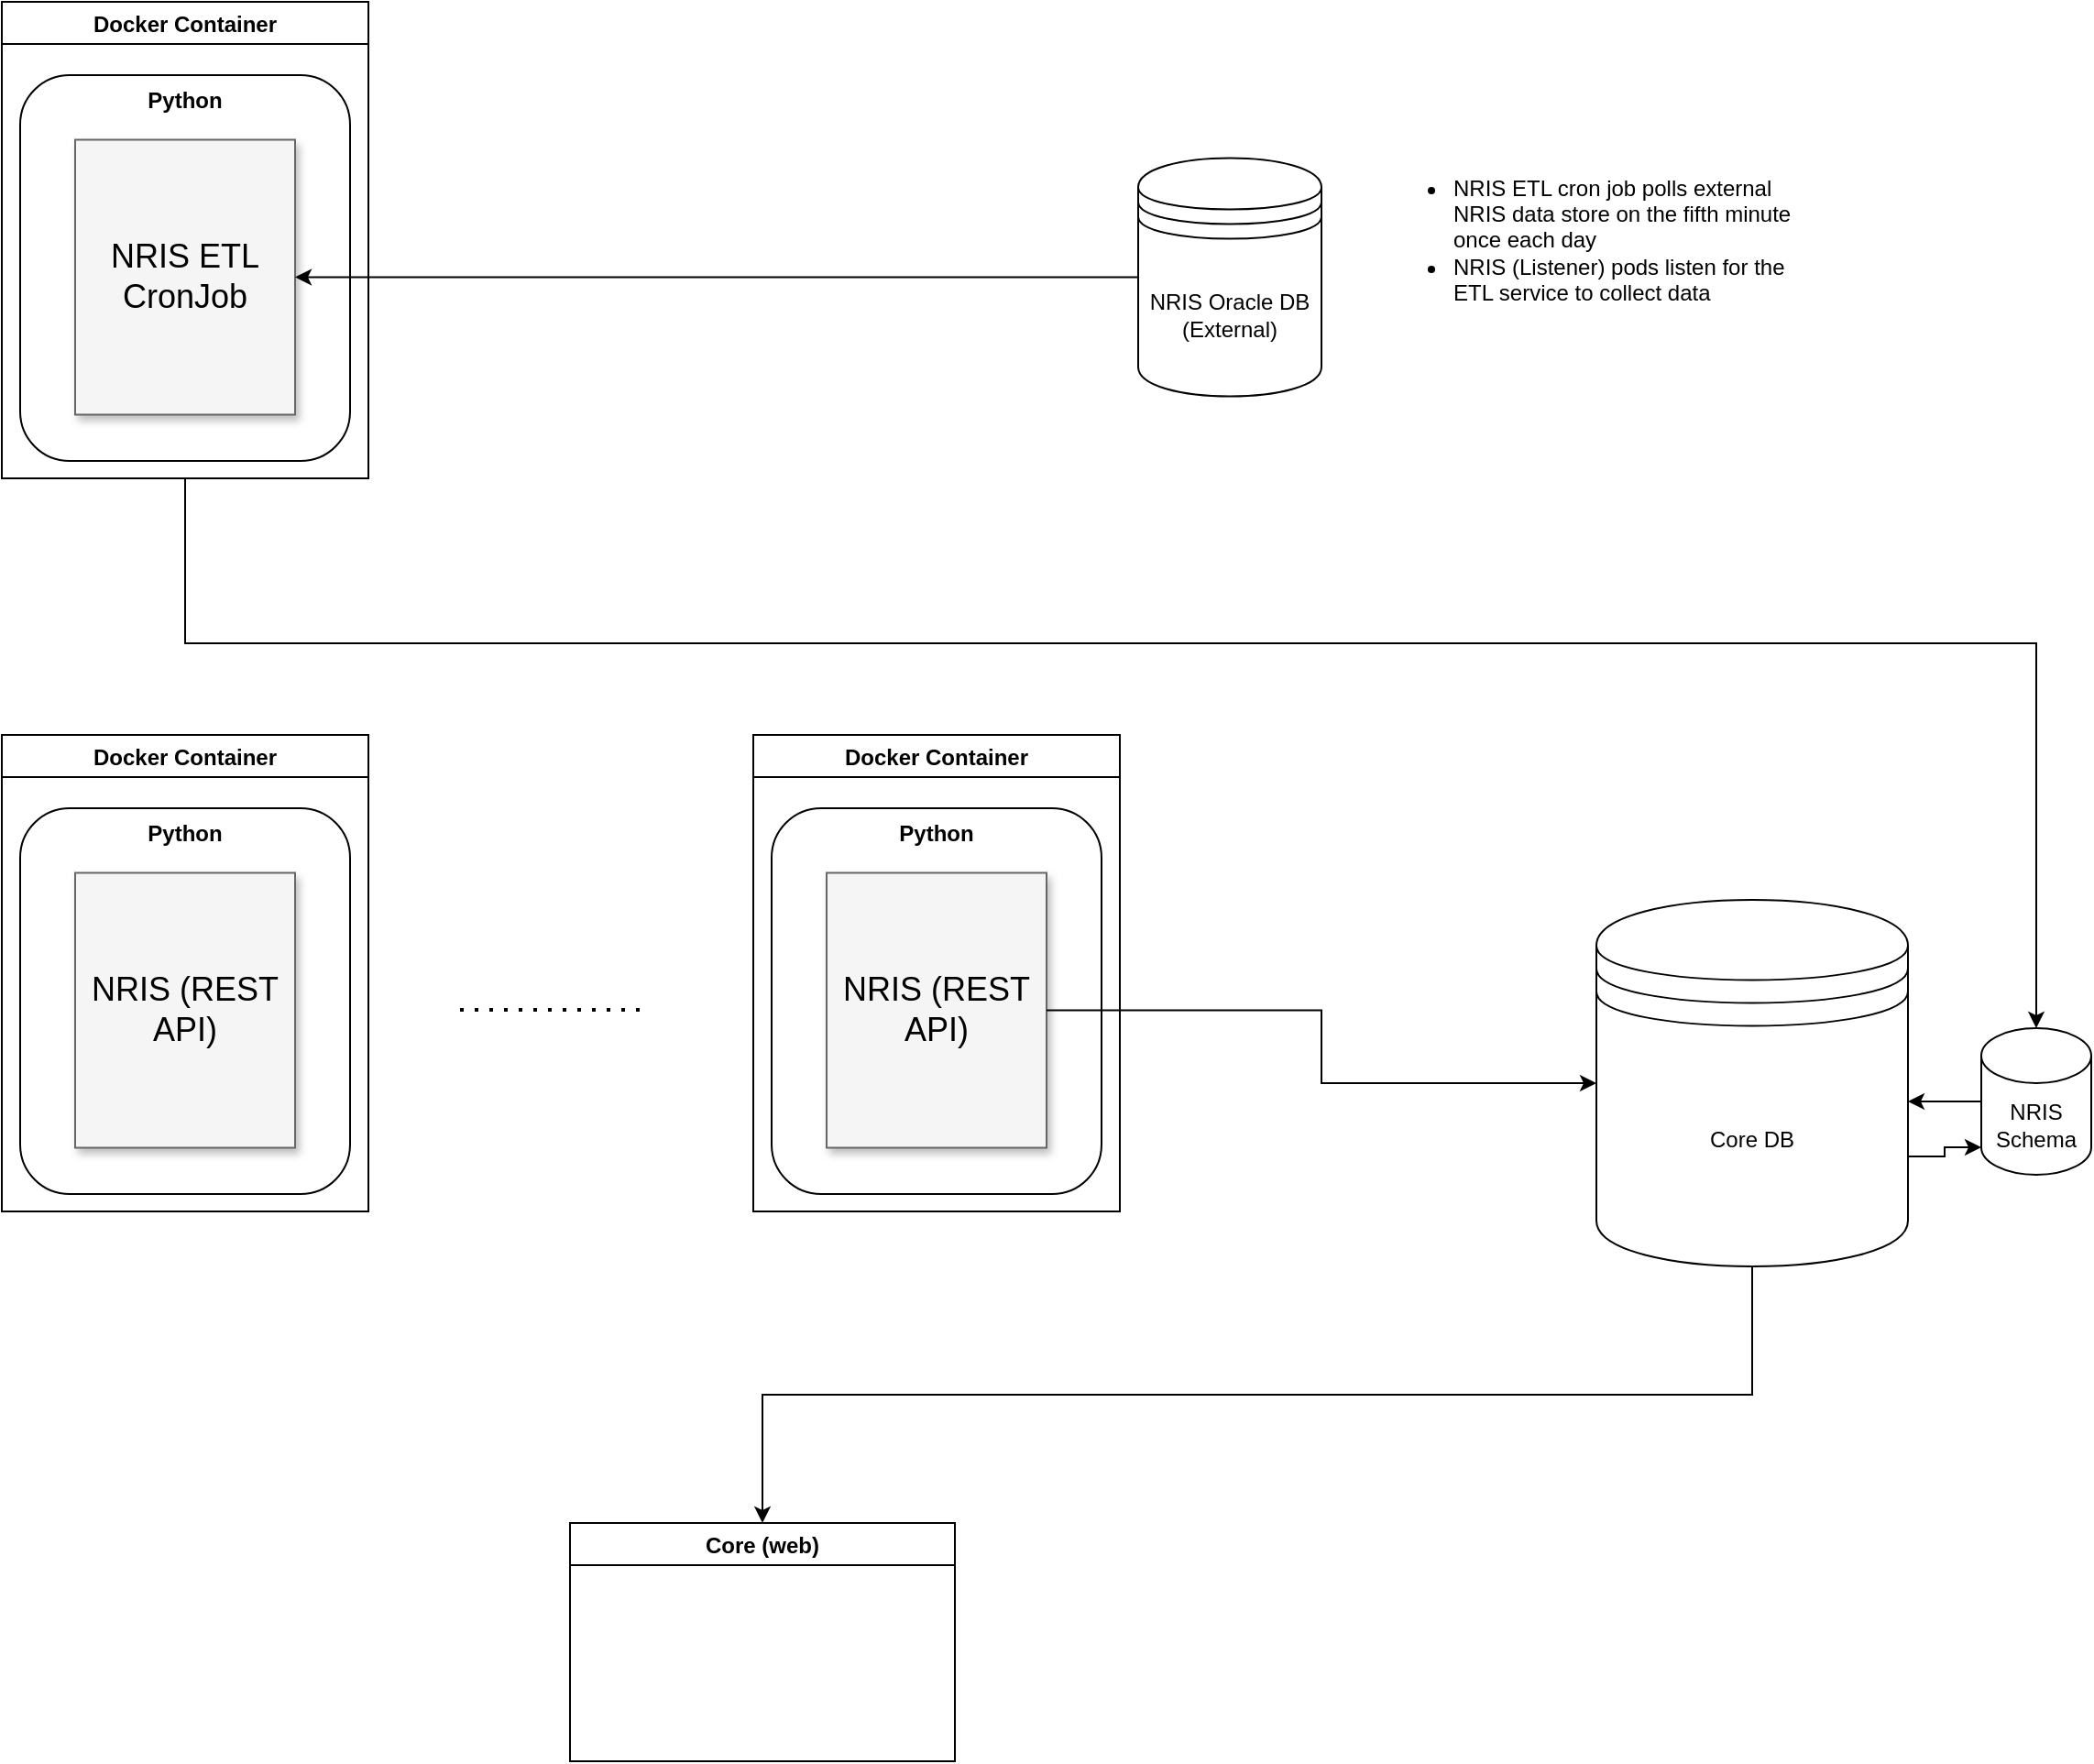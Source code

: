<mxfile version="17.1.3" type="device" pages="3"><diagram name="Overview" id="90a13364-a465-7bf4-72fc-28e22215d7a0"><mxGraphModel dx="2062" dy="1097" grid="1" gridSize="10" guides="1" tooltips="1" connect="1" arrows="1" fold="1" page="1" pageScale="1.5" pageWidth="1169" pageHeight="826" background="none" math="0" shadow="0"><root><mxCell id="0" style=";html=1;"/><mxCell id="1" style=";html=1;" parent="0"/><mxCell id="Qm0i1dxwvVlW2JaFJ_xW-1" style="edgeStyle=orthogonalEdgeStyle;rounded=0;orthogonalLoop=1;jettySize=auto;html=1;exitX=0.5;exitY=1;exitDx=0;exitDy=0;entryX=0.5;entryY=0;entryDx=0;entryDy=0;entryPerimeter=0;" edge="1" parent="1" source="xuM-YQUVYd6_d3yQdxQa-1" target="LWy-wXzUUYpbk9SjRiEY-4"><mxGeometry relative="1" as="geometry"><Array as="points"><mxPoint x="290" y="390"/><mxPoint x="1300" y="390"/></Array></mxGeometry></mxCell><mxCell id="xuM-YQUVYd6_d3yQdxQa-1" value="Docker Container" style="swimlane;" parent="1" vertex="1"><mxGeometry x="190" y="40" width="200" height="260" as="geometry"/></mxCell><mxCell id="xuM-YQUVYd6_d3yQdxQa-2" value="&lt;div&gt;&lt;b&gt;Python&lt;/b&gt;&lt;/div&gt;" style="rounded=1;whiteSpace=wrap;html=1;align=center;verticalAlign=top;" parent="xuM-YQUVYd6_d3yQdxQa-1" vertex="1"><mxGeometry x="10" y="40" width="180" height="210.5" as="geometry"/></mxCell><mxCell id="3a17f1ce550125da-8" value="NRIS ETL CronJob" style="whiteSpace=wrap;html=1;shadow=1;fontSize=18;fillColor=#f5f5f5;strokeColor=#666666;" parent="xuM-YQUVYd6_d3yQdxQa-1" vertex="1"><mxGeometry x="40" y="75.25" width="120" height="150" as="geometry"/></mxCell><mxCell id="xuM-YQUVYd6_d3yQdxQa-4" style="edgeStyle=orthogonalEdgeStyle;rounded=0;orthogonalLoop=1;jettySize=auto;html=1;entryX=1;entryY=0.5;entryDx=0;entryDy=0;" parent="1" source="xuM-YQUVYd6_d3yQdxQa-3" target="3a17f1ce550125da-8" edge="1"><mxGeometry relative="1" as="geometry"/></mxCell><mxCell id="xuM-YQUVYd6_d3yQdxQa-3" value="NRIS Oracle DB (External)" style="shape=datastore;whiteSpace=wrap;html=1;" parent="1" vertex="1"><mxGeometry x="810" y="125.25" width="100" height="130" as="geometry"/></mxCell><mxCell id="xuM-YQUVYd6_d3yQdxQa-7" value="" style="endArrow=none;dashed=1;html=1;dashPattern=1 3;strokeWidth=2;rounded=0;" parent="1" edge="1"><mxGeometry width="50" height="50" relative="1" as="geometry"><mxPoint x="440" y="590" as="sourcePoint"/><mxPoint x="540" y="590" as="targetPoint"/></mxGeometry></mxCell><mxCell id="xuM-YQUVYd6_d3yQdxQa-9" value="Docker Container" style="swimlane;" parent="1" vertex="1"><mxGeometry x="190" y="440" width="200" height="260" as="geometry"/></mxCell><mxCell id="xuM-YQUVYd6_d3yQdxQa-10" value="&lt;div&gt;&lt;b&gt;Python&lt;/b&gt;&lt;/div&gt;" style="rounded=1;whiteSpace=wrap;html=1;align=center;verticalAlign=top;" parent="xuM-YQUVYd6_d3yQdxQa-9" vertex="1"><mxGeometry x="10" y="40" width="180" height="210.5" as="geometry"/></mxCell><mxCell id="xuM-YQUVYd6_d3yQdxQa-11" value="NRIS (REST API)" style="whiteSpace=wrap;html=1;shadow=1;fontSize=18;fillColor=#f5f5f5;strokeColor=#666666;" parent="xuM-YQUVYd6_d3yQdxQa-9" vertex="1"><mxGeometry x="40" y="75.25" width="120" height="150" as="geometry"/></mxCell><mxCell id="QsVGenTUS-cE5VubZx1b-1" value="Docker Container" style="swimlane;" parent="1" vertex="1"><mxGeometry x="600" y="440" width="200" height="260" as="geometry"/></mxCell><mxCell id="QsVGenTUS-cE5VubZx1b-2" value="&lt;div&gt;&lt;b&gt;Python&lt;/b&gt;&lt;/div&gt;" style="rounded=1;whiteSpace=wrap;html=1;align=center;verticalAlign=top;" parent="QsVGenTUS-cE5VubZx1b-1" vertex="1"><mxGeometry x="10" y="40" width="180" height="210.5" as="geometry"/></mxCell><mxCell id="QsVGenTUS-cE5VubZx1b-3" value="NRIS (REST API)" style="whiteSpace=wrap;html=1;shadow=1;fontSize=18;fillColor=#f5f5f5;strokeColor=#666666;" parent="QsVGenTUS-cE5VubZx1b-1" vertex="1"><mxGeometry x="40" y="75.25" width="120" height="150" as="geometry"/></mxCell><mxCell id="QsVGenTUS-cE5VubZx1b-6" value="&lt;ul&gt;&lt;li&gt;&lt;span&gt;NRIS ETL cron job polls external NRIS data store on the fifth minute once each day&lt;/span&gt;&lt;/li&gt;&lt;li&gt;NRIS (Listener) pods listen for the ETL service to collect data&lt;/li&gt;&lt;/ul&gt;" style="text;strokeColor=none;fillColor=none;html=1;whiteSpace=wrap;verticalAlign=middle;overflow=hidden;align=left;" parent="1" vertex="1"><mxGeometry x="940" y="95" width="230" height="150" as="geometry"/></mxCell><mxCell id="LWy-wXzUUYpbk9SjRiEY-1" value="Core (web)" style="swimlane;" vertex="1" parent="1"><mxGeometry x="500" y="870" width="210" height="130" as="geometry"/></mxCell><mxCell id="LWy-wXzUUYpbk9SjRiEY-6" style="edgeStyle=orthogonalEdgeStyle;rounded=0;orthogonalLoop=1;jettySize=auto;html=1;exitX=1;exitY=0.7;exitDx=0;exitDy=0;entryX=0;entryY=1;entryDx=0;entryDy=-15;entryPerimeter=0;" edge="1" parent="1" source="LWy-wXzUUYpbk9SjRiEY-2" target="LWy-wXzUUYpbk9SjRiEY-4"><mxGeometry relative="1" as="geometry"/></mxCell><mxCell id="LWy-wXzUUYpbk9SjRiEY-7" style="edgeStyle=orthogonalEdgeStyle;rounded=0;orthogonalLoop=1;jettySize=auto;html=1;exitX=0.5;exitY=1;exitDx=0;exitDy=0;" edge="1" parent="1" source="LWy-wXzUUYpbk9SjRiEY-2" target="LWy-wXzUUYpbk9SjRiEY-1"><mxGeometry relative="1" as="geometry"/></mxCell><mxCell id="LWy-wXzUUYpbk9SjRiEY-2" value="Core DB" style="shape=datastore;whiteSpace=wrap;html=1;align=center;" vertex="1" parent="1"><mxGeometry x="1060" y="530" width="170" height="200" as="geometry"/></mxCell><mxCell id="LWy-wXzUUYpbk9SjRiEY-5" style="edgeStyle=orthogonalEdgeStyle;rounded=0;orthogonalLoop=1;jettySize=auto;html=1;entryX=1;entryY=0.55;entryDx=0;entryDy=0;entryPerimeter=0;" edge="1" parent="1" source="LWy-wXzUUYpbk9SjRiEY-4" target="LWy-wXzUUYpbk9SjRiEY-2"><mxGeometry relative="1" as="geometry"/></mxCell><mxCell id="LWy-wXzUUYpbk9SjRiEY-4" value="NRIS Schema" style="shape=cylinder3;whiteSpace=wrap;html=1;boundedLbl=1;backgroundOutline=1;size=15;" vertex="1" parent="1"><mxGeometry x="1270" y="600" width="60" height="80" as="geometry"/></mxCell><mxCell id="LWy-wXzUUYpbk9SjRiEY-8" style="edgeStyle=orthogonalEdgeStyle;rounded=0;orthogonalLoop=1;jettySize=auto;html=1;exitX=1;exitY=0.5;exitDx=0;exitDy=0;entryX=0;entryY=0.5;entryDx=0;entryDy=0;" edge="1" parent="1" source="QsVGenTUS-cE5VubZx1b-3" target="LWy-wXzUUYpbk9SjRiEY-2"><mxGeometry relative="1" as="geometry"/></mxCell></root></mxGraphModel></diagram><diagram id="WNUVadJp-VyNra_iJoax" name="Class Diagram (Models)"><mxGraphModel dx="2062" dy="2197" grid="1" gridSize="10" guides="1" tooltips="1" connect="1" arrows="1" fold="1" page="1" pageScale="1" pageWidth="850" pageHeight="1100" math="0" shadow="0"><root><mxCell id="yXNYoZ1lzItAkee_sHl--0"/><mxCell id="yXNYoZ1lzItAkee_sHl--1" parent="yXNYoZ1lzItAkee_sHl--0"/><mxCell id="Cmd4wq1q05HM1xZaJCVy-0" value="attendee_type.py" style="whiteSpace=wrap;html=1;shape=mxgraph.basic.document;verticalAlign=top;" parent="yXNYoZ1lzItAkee_sHl--1" vertex="1"><mxGeometry x="90" y="-890" width="330" height="230" as="geometry"/></mxCell><mxCell id="S8us1bCS1L-pH1Tdonkf-20" value="AttendeeType" style="swimlane;fontStyle=1;align=center;verticalAlign=top;childLayout=stackLayout;horizontal=1;startSize=26;horizontalStack=0;resizeParent=1;resizeParentMax=0;resizeLast=0;collapsible=1;marginBottom=0;" parent="yXNYoZ1lzItAkee_sHl--1" vertex="1"><mxGeometry x="115" y="-840" width="280" height="160" as="geometry"/></mxCell><mxCell id="S8us1bCS1L-pH1Tdonkf-21" value="+ __tablename__: str&#10;+ __table_args__: dict[str, str]&#10;+ attendee_type_id: db.Column(db.Integer, PK)&#10;+ attendee_type: db.Column(db.String(int))" style="text;strokeColor=none;fillColor=none;align=left;verticalAlign=top;spacingLeft=4;spacingRight=4;overflow=hidden;rotatable=0;points=[[0,0.5],[1,0.5]];portConstraint=eastwest;" parent="S8us1bCS1L-pH1Tdonkf-20" vertex="1"><mxGeometry y="26" width="280" height="74" as="geometry"/></mxCell><mxCell id="S8us1bCS1L-pH1Tdonkf-22" value="" style="line;strokeWidth=1;fillColor=none;align=left;verticalAlign=middle;spacingTop=-1;spacingLeft=3;spacingRight=3;rotatable=0;labelPosition=right;points=[];portConstraint=eastwest;" parent="S8us1bCS1L-pH1Tdonkf-20" vertex="1"><mxGeometry y="100" width="280" height="8" as="geometry"/></mxCell><mxCell id="S8us1bCS1L-pH1Tdonkf-23" value="+ __repr__(self): str&#10;+ find_all_attendee_types(cls): [AttendeeType]" style="text;strokeColor=none;fillColor=none;align=left;verticalAlign=top;spacingLeft=4;spacingRight=4;overflow=hidden;rotatable=0;points=[[0,0.5],[1,0.5]];portConstraint=eastwest;" parent="S8us1bCS1L-pH1Tdonkf-20" vertex="1"><mxGeometry y="108" width="280" height="52" as="geometry"/></mxCell><mxCell id="yil9uoXOFVIvriukjuOs-0" value="attendee.py" style="whiteSpace=wrap;html=1;shape=mxgraph.basic.document;verticalAlign=top;" parent="yXNYoZ1lzItAkee_sHl--1" vertex="1"><mxGeometry x="597.5" y="-1040" width="760" height="450" as="geometry"/></mxCell><mxCell id="yil9uoXOFVIvriukjuOs-1" value="AttendeeType" style="swimlane;fontStyle=1;align=center;verticalAlign=top;childLayout=stackLayout;horizontal=1;startSize=26;horizontalStack=0;resizeParent=1;resizeParentMax=0;resizeLast=0;collapsible=1;marginBottom=0;" parent="yXNYoZ1lzItAkee_sHl--1" vertex="1"><mxGeometry x="622.5" y="-980" width="635" height="360" as="geometry"/></mxCell><mxCell id="yil9uoXOFVIvriukjuOs-2" value="+ ATTENDEE_RESPONSE_MODEL: api.model(str, dict[str, str, str, str, str])&#10;    + first_name: fields.String&#10;    + last_name: fields.String&#10;    + org: fields.String&#10;    + attendee_type: fields.String&#10;    + title: fields.String&#10;&#10;+ __tablename__: str&#10;+ __table_args__: dict[str, str]&#10;+ attendee_id: db.Column(db.Integer, bool)&#10;+ inspection: db.relationship(str, str)&#10;+ inspection_id: db.Column(db.Integer, db.ForeignKey(str))&#10;+ first_name: db.Column(db.String())&#10;+ last_name: db.Column(db.String())&#10;+ org: db.Column(db.String())&#10;+ title: db.Column(db.String())&#10;+ attendee_type_id: db.Column(db.Integer, db.ForeignKey(str))&#10;+ attendee_type_rel: db.relationship(str, str)&#10;+ attendee_type: func association_proxy(str, str)" style="text;strokeColor=none;fillColor=none;align=left;verticalAlign=top;spacingLeft=4;spacingRight=4;overflow=hidden;rotatable=0;points=[[0,0.5],[1,0.5]];portConstraint=eastwest;" parent="yil9uoXOFVIvriukjuOs-1" vertex="1"><mxGeometry y="26" width="635" height="274" as="geometry"/></mxCell><mxCell id="yil9uoXOFVIvriukjuOs-3" value="" style="line;strokeWidth=1;fillColor=none;align=left;verticalAlign=middle;spacingTop=-1;spacingLeft=3;spacingRight=3;rotatable=0;labelPosition=right;points=[];portConstraint=eastwest;" parent="yil9uoXOFVIvriukjuOs-1" vertex="1"><mxGeometry y="300" width="635" height="30" as="geometry"/></mxCell><mxCell id="yil9uoXOFVIvriukjuOs-4" value="+ __repr__(self): str&#10;" style="text;strokeColor=none;fillColor=none;align=left;verticalAlign=top;spacingLeft=4;spacingRight=4;overflow=hidden;rotatable=0;points=[[0,0.5],[1,0.5]];portConstraint=eastwest;" parent="yil9uoXOFVIvriukjuOs-1" vertex="1"><mxGeometry y="330" width="635" height="30" as="geometry"/></mxCell><mxCell id="SwYdUaXuomnNmRz5l5za-10" value="document_type.py" style="whiteSpace=wrap;html=1;shape=mxgraph.basic.document;verticalAlign=top;" vertex="1" parent="yXNYoZ1lzItAkee_sHl--1"><mxGeometry x="90" y="-430" width="330" height="230" as="geometry"/></mxCell><mxCell id="SwYdUaXuomnNmRz5l5za-11" value="AttendeeType" style="swimlane;fontStyle=1;align=center;verticalAlign=top;childLayout=stackLayout;horizontal=1;startSize=26;horizontalStack=0;resizeParent=1;resizeParentMax=0;resizeLast=0;collapsible=1;marginBottom=0;" vertex="1" parent="yXNYoZ1lzItAkee_sHl--1"><mxGeometry x="115" y="-380" width="280" height="160" as="geometry"/></mxCell><mxCell id="SwYdUaXuomnNmRz5l5za-12" value="+ __tablename__: str&#10;+ __table_args__: dict[str, str]&#10;+ document_type_id: db.Column(db.Integer, PK)&#10;+ document_type: db.Column(db.String(int))" style="text;strokeColor=none;fillColor=none;align=left;verticalAlign=top;spacingLeft=4;spacingRight=4;overflow=hidden;rotatable=0;points=[[0,0.5],[1,0.5]];portConstraint=eastwest;" vertex="1" parent="SwYdUaXuomnNmRz5l5za-11"><mxGeometry y="26" width="280" height="74" as="geometry"/></mxCell><mxCell id="SwYdUaXuomnNmRz5l5za-13" value="" style="line;strokeWidth=1;fillColor=none;align=left;verticalAlign=middle;spacingTop=-1;spacingLeft=3;spacingRight=3;rotatable=0;labelPosition=right;points=[];portConstraint=eastwest;" vertex="1" parent="SwYdUaXuomnNmRz5l5za-11"><mxGeometry y="100" width="280" height="8" as="geometry"/></mxCell><mxCell id="SwYdUaXuomnNmRz5l5za-14" value="+ __repr__(self): str&#10;+ find_all_document_types(cls): [AttendeeType]" style="text;strokeColor=none;fillColor=none;align=left;verticalAlign=top;spacingLeft=4;spacingRight=4;overflow=hidden;rotatable=0;points=[[0,0.5],[1,0.5]];portConstraint=eastwest;" vertex="1" parent="SwYdUaXuomnNmRz5l5za-11"><mxGeometry y="108" width="280" height="52" as="geometry"/></mxCell><mxCell id="aYzXxjfhpv5XAPIrUXWv-0" value="" style="endArrow=none;html=1;rounded=0;" edge="1" parent="yXNYoZ1lzItAkee_sHl--1"><mxGeometry width="50" height="50" relative="1" as="geometry"><mxPoint x="1360" y="-550" as="sourcePoint"/><mxPoint x="80" y="-550" as="targetPoint"/></mxGeometry></mxCell><mxCell id="aYzXxjfhpv5XAPIrUXWv-11" value="inspection_document_xref.py" style="whiteSpace=wrap;html=1;shape=mxgraph.basic.document;verticalAlign=top;" vertex="1" parent="yXNYoZ1lzItAkee_sHl--1"><mxGeometry x="80" y="490" width="460" height="200" as="geometry"/></mxCell><mxCell id="aYzXxjfhpv5XAPIrUXWv-12" value="InspectionDocumentXref" style="swimlane;fontStyle=1;align=center;verticalAlign=top;childLayout=stackLayout;horizontal=1;startSize=26;horizontalStack=0;resizeParent=1;resizeParentMax=0;resizeLast=0;collapsible=1;marginBottom=0;" vertex="1" parent="yXNYoZ1lzItAkee_sHl--1"><mxGeometry x="95" y="525" width="395" height="150" as="geometry"/></mxCell><mxCell id="aYzXxjfhpv5XAPIrUXWv-13" value="+ __tablename__: str&#10;+ __table_args__: dict[str, str]&#10;+ inspection_id: db.Column(db.Integer, db.ForeignKey(str), PK)&#10;+ document_id: db.Column(db.Integer, db.ForeignKey(str), PK)" style="text;strokeColor=none;fillColor=none;align=left;verticalAlign=top;spacingLeft=4;spacingRight=4;overflow=hidden;rotatable=0;points=[[0,0.5],[1,0.5]];portConstraint=eastwest;" vertex="1" parent="aYzXxjfhpv5XAPIrUXWv-12"><mxGeometry y="26" width="395" height="74" as="geometry"/></mxCell><mxCell id="aYzXxjfhpv5XAPIrUXWv-14" value="" style="line;strokeWidth=1;fillColor=none;align=left;verticalAlign=middle;spacingTop=-1;spacingLeft=3;spacingRight=3;rotatable=0;labelPosition=right;points=[];portConstraint=eastwest;" vertex="1" parent="aYzXxjfhpv5XAPIrUXWv-12"><mxGeometry y="100" width="395" height="8" as="geometry"/></mxCell><mxCell id="aYzXxjfhpv5XAPIrUXWv-15" value="+ __repr__(self): str&#10;" style="text;strokeColor=none;fillColor=none;align=left;verticalAlign=top;spacingLeft=4;spacingRight=4;overflow=hidden;rotatable=0;points=[[0,0.5],[1,0.5]];portConstraint=eastwest;" vertex="1" parent="aYzXxjfhpv5XAPIrUXWv-12"><mxGeometry y="108" width="395" height="42" as="geometry"/></mxCell><mxCell id="aYzXxjfhpv5XAPIrUXWv-16" value="" style="endArrow=none;html=1;rounded=0;" edge="1" parent="yXNYoZ1lzItAkee_sHl--1"><mxGeometry width="50" height="50" relative="1" as="geometry"><mxPoint x="1360" y="-80" as="sourcePoint"/><mxPoint x="80" y="-80" as="targetPoint"/></mxGeometry></mxCell><mxCell id="aYzXxjfhpv5XAPIrUXWv-17" value="inspected_location.py" style="whiteSpace=wrap;html=1;shape=mxgraph.basic.document;verticalAlign=top;" vertex="1" parent="yXNYoZ1lzItAkee_sHl--1"><mxGeometry x="597.5" y="-60" width="730" height="430" as="geometry"/></mxCell><mxCell id="aYzXxjfhpv5XAPIrUXWv-18" value="InspectedLocation" style="swimlane;fontStyle=1;align=center;verticalAlign=top;childLayout=stackLayout;horizontal=1;startSize=26;horizontalStack=0;resizeParent=1;resizeParentMax=0;resizeLast=0;collapsible=1;marginBottom=0;" vertex="1" parent="yXNYoZ1lzItAkee_sHl--1"><mxGeometry x="622.5" y="10" width="635" height="340" as="geometry"/></mxCell><mxCell id="aYzXxjfhpv5XAPIrUXWv-19" value="+ INSPECTED_LOCATION_RESPONSE_MODEL: api.model(str, dict[str, str, str, str, str])&#10;&#10;&#10;+ __tablename__: str&#10;+ __table_args__: dict[str, str]&#10;+ inspected_location_id: db.Column(db.Integer, bool)&#10;+ inspection_id: db.Column(db.Integer, db.ForeignKey(str))&#10;+ location_id: db.Column(db.Integer, db.ForeignKey(str))&#10;+ location: db.relationship(str, str)&#10;+ inspected_location_type_id: db.Column(db.Integer, db.ForeignKey(str))&#10;+ inspected_location_type_rel: db.relationship(str, str)&#10;+ inspected_location_type: func association_proxy(str, str)&#10;&#10;+ documents: db.relationship(str, str, str)&#10;+ advisory_details: db.relationship(str, str)&#10;+ request_details: db.relationship(str, str)&#10;+ stop_details: db.relationship(str, str)&#10;+ warning_details: db.relationship(str, str)" style="text;strokeColor=none;fillColor=none;align=left;verticalAlign=top;spacingLeft=4;spacingRight=4;overflow=hidden;rotatable=0;points=[[0,0.5],[1,0.5]];portConstraint=eastwest;" vertex="1" parent="aYzXxjfhpv5XAPIrUXWv-18"><mxGeometry y="26" width="635" height="254" as="geometry"/></mxCell><mxCell id="aYzXxjfhpv5XAPIrUXWv-20" value="" style="line;strokeWidth=1;fillColor=none;align=left;verticalAlign=middle;spacingTop=-1;spacingLeft=3;spacingRight=3;rotatable=0;labelPosition=right;points=[];portConstraint=eastwest;" vertex="1" parent="aYzXxjfhpv5XAPIrUXWv-18"><mxGeometry y="280" width="635" height="30" as="geometry"/></mxCell><mxCell id="aYzXxjfhpv5XAPIrUXWv-21" value="+ __repr__(self): str&#10;" style="text;strokeColor=none;fillColor=none;align=left;verticalAlign=top;spacingLeft=4;spacingRight=4;overflow=hidden;rotatable=0;points=[[0,0.5],[1,0.5]];portConstraint=eastwest;" vertex="1" parent="aYzXxjfhpv5XAPIrUXWv-18"><mxGeometry y="310" width="635" height="30" as="geometry"/></mxCell><mxCell id="aYzXxjfhpv5XAPIrUXWv-27" value="document.py" style="whiteSpace=wrap;html=1;shape=mxgraph.basic.document;verticalAlign=top;" vertex="1" parent="yXNYoZ1lzItAkee_sHl--1"><mxGeometry x="597.5" y="-540" width="760" height="450" as="geometry"/></mxCell><mxCell id="aYzXxjfhpv5XAPIrUXWv-28" value="AttendeeType" style="swimlane;fontStyle=1;align=center;verticalAlign=top;childLayout=stackLayout;horizontal=1;startSize=26;horizontalStack=0;resizeParent=1;resizeParentMax=0;resizeLast=0;collapsible=1;marginBottom=0;" vertex="1" parent="yXNYoZ1lzItAkee_sHl--1"><mxGeometry x="622.5" y="-480" width="635" height="360" as="geometry"/></mxCell><mxCell id="aYzXxjfhpv5XAPIrUXWv-29" value="+ DOCUMENT_RESPONSE_MODEL: api.model(str, dict[str, str, str, str, str])&#10;    + external_id: fields.Integer&#10;    + document_date: fields.Datetime&#10;    + document_type: fields.String&#10;    + file_name: fields.String&#10;    + comment: fields.String&#10;+ __tablename__: str&#10;+ __table_args__: dict[str, str]&#10;    + comment: str&#10;&#10;+ document_id: db.Column(db.Integer, bool)&#10;+ external_id: db.Column(db.Integer)&#10;+ document_date: db.Column(db.Datetime)&#10;+ document_type_id: db.Column(db.Integer, db.ForeignKey(str))&#10;+ document_type_rel: db.relationship(str, str)&#10;+ document_type: func association_proxy(str, str)&#10;&#10;+ file_name: db.Column(db.String(int))&#10;+ comment: db.Column(db.String(int))&#10;" style="text;strokeColor=none;fillColor=none;align=left;verticalAlign=top;spacingLeft=4;spacingRight=4;overflow=hidden;rotatable=0;points=[[0,0.5],[1,0.5]];portConstraint=eastwest;" vertex="1" parent="aYzXxjfhpv5XAPIrUXWv-28"><mxGeometry y="26" width="635" height="274" as="geometry"/></mxCell><mxCell id="aYzXxjfhpv5XAPIrUXWv-30" value="" style="line;strokeWidth=1;fillColor=none;align=left;verticalAlign=middle;spacingTop=-1;spacingLeft=3;spacingRight=3;rotatable=0;labelPosition=right;points=[];portConstraint=eastwest;" vertex="1" parent="aYzXxjfhpv5XAPIrUXWv-28"><mxGeometry y="300" width="635" height="30" as="geometry"/></mxCell><mxCell id="aYzXxjfhpv5XAPIrUXWv-31" value="+ __repr__(self): str&#10;" style="text;strokeColor=none;fillColor=none;align=left;verticalAlign=top;spacingLeft=4;spacingRight=4;overflow=hidden;rotatable=0;points=[[0,0.5],[1,0.5]];portConstraint=eastwest;" vertex="1" parent="aYzXxjfhpv5XAPIrUXWv-28"><mxGeometry y="330" width="635" height="30" as="geometry"/></mxCell><mxCell id="euiYZZ5mjRYATGptR4WW-0" value="inspected_location_document_xref.py" style="whiteSpace=wrap;html=1;shape=mxgraph.basic.document;verticalAlign=top;align=center;" vertex="1" parent="yXNYoZ1lzItAkee_sHl--1"><mxGeometry x="80" y="10" width="440" height="200" as="geometry"/></mxCell><mxCell id="euiYZZ5mjRYATGptR4WW-1" value="InspectedLocationDocumentXref" style="swimlane;fontStyle=1;align=center;verticalAlign=top;childLayout=stackLayout;horizontal=1;startSize=26;horizontalStack=0;resizeParent=1;resizeParentMax=0;resizeLast=0;collapsible=1;marginBottom=0;" vertex="1" parent="yXNYoZ1lzItAkee_sHl--1"><mxGeometry x="105" y="50" width="385" height="140" as="geometry"/></mxCell><mxCell id="euiYZZ5mjRYATGptR4WW-2" value="+ __tablename__: str&#10;+ __table_args__: dict[str, str]&#10;+ inspected_location_id: db.Column(db.Integer, PK)&#10;+ document_id: db.Column(db.Integer, db.ForeignKey(str), PK)" style="text;strokeColor=none;fillColor=none;align=left;verticalAlign=top;spacingLeft=4;spacingRight=4;overflow=hidden;rotatable=0;points=[[0,0.5],[1,0.5]];portConstraint=eastwest;" vertex="1" parent="euiYZZ5mjRYATGptR4WW-1"><mxGeometry y="26" width="385" height="74" as="geometry"/></mxCell><mxCell id="euiYZZ5mjRYATGptR4WW-3" value="" style="line;strokeWidth=1;fillColor=none;align=left;verticalAlign=middle;spacingTop=-1;spacingLeft=3;spacingRight=3;rotatable=0;labelPosition=right;points=[];portConstraint=eastwest;" vertex="1" parent="euiYZZ5mjRYATGptR4WW-1"><mxGeometry y="100" width="385" height="8" as="geometry"/></mxCell><mxCell id="euiYZZ5mjRYATGptR4WW-4" value="+ __repr__(self): str" style="text;strokeColor=none;fillColor=none;align=left;verticalAlign=top;spacingLeft=4;spacingRight=4;overflow=hidden;rotatable=0;points=[[0,0.5],[1,0.5]];portConstraint=eastwest;" vertex="1" parent="euiYZZ5mjRYATGptR4WW-1"><mxGeometry y="108" width="385" height="32" as="geometry"/></mxCell><mxCell id="euiYZZ5mjRYATGptR4WW-5" value="inspected_location_type.py" style="whiteSpace=wrap;html=1;shape=mxgraph.basic.document;verticalAlign=top;align=center;" vertex="1" parent="yXNYoZ1lzItAkee_sHl--1"><mxGeometry x="80" y="250" width="440" height="200" as="geometry"/></mxCell><mxCell id="euiYZZ5mjRYATGptR4WW-6" value="InspectedLocationType" style="swimlane;fontStyle=1;align=center;verticalAlign=top;childLayout=stackLayout;horizontal=1;startSize=26;horizontalStack=0;resizeParent=1;resizeParentMax=0;resizeLast=0;collapsible=1;marginBottom=0;" vertex="1" parent="yXNYoZ1lzItAkee_sHl--1"><mxGeometry x="105" y="290" width="385" height="150" as="geometry"/></mxCell><mxCell id="euiYZZ5mjRYATGptR4WW-7" value="+ __tablename__: str&#10;+ __table_args__: dict[str, str]&#10;+ inspected_location_type_id: db.Column(db.Integer, PK)&#10;+ inspected_location_type: db.Column(db.String(int))" style="text;strokeColor=none;fillColor=none;align=left;verticalAlign=top;spacingLeft=4;spacingRight=4;overflow=hidden;rotatable=0;points=[[0,0.5],[1,0.5]];portConstraint=eastwest;" vertex="1" parent="euiYZZ5mjRYATGptR4WW-6"><mxGeometry y="26" width="385" height="74" as="geometry"/></mxCell><mxCell id="euiYZZ5mjRYATGptR4WW-8" value="" style="line;strokeWidth=1;fillColor=none;align=left;verticalAlign=middle;spacingTop=-1;spacingLeft=3;spacingRight=3;rotatable=0;labelPosition=right;points=[];portConstraint=eastwest;" vertex="1" parent="euiYZZ5mjRYATGptR4WW-6"><mxGeometry y="100" width="385" height="8" as="geometry"/></mxCell><mxCell id="euiYZZ5mjRYATGptR4WW-9" value="+ __repr__(self): str&#10;+ find_all_inspected_location_types: [InspectedLocationType]" style="text;strokeColor=none;fillColor=none;align=left;verticalAlign=top;spacingLeft=4;spacingRight=4;overflow=hidden;rotatable=0;points=[[0,0.5],[1,0.5]];portConstraint=eastwest;" vertex="1" parent="euiYZZ5mjRYATGptR4WW-6"><mxGeometry y="108" width="385" height="42" as="geometry"/></mxCell><mxCell id="euiYZZ5mjRYATGptR4WW-10" value="inspection_reason.py" style="whiteSpace=wrap;html=1;shape=mxgraph.basic.document;verticalAlign=top;align=center;" vertex="1" parent="yXNYoZ1lzItAkee_sHl--1"><mxGeometry x="80" y="730" width="440" height="240" as="geometry"/></mxCell><mxCell id="euiYZZ5mjRYATGptR4WW-11" value="InspectionReason" style="swimlane;fontStyle=1;align=center;verticalAlign=top;childLayout=stackLayout;horizontal=1;startSize=26;horizontalStack=0;resizeParent=1;resizeParentMax=0;resizeLast=0;collapsible=1;marginBottom=0;" vertex="1" parent="yXNYoZ1lzItAkee_sHl--1"><mxGeometry x="105" y="770" width="385" height="170" as="geometry"/></mxCell><mxCell id="euiYZZ5mjRYATGptR4WW-12" value="+ __tablename__: str&#10;+ __table_args__: dict[str, str]&#10;+ inspected_reason_id: db.Column(db.Integer, PK)&#10;+ inspected_reason_code: db.Column(db.String(int), bool)&#10;+ inspection_reason_description: db.Column(db.String(int))" style="text;strokeColor=none;fillColor=none;align=left;verticalAlign=top;spacingLeft=4;spacingRight=4;overflow=hidden;rotatable=0;points=[[0,0.5],[1,0.5]];portConstraint=eastwest;" vertex="1" parent="euiYZZ5mjRYATGptR4WW-11"><mxGeometry y="26" width="385" height="94" as="geometry"/></mxCell><mxCell id="euiYZZ5mjRYATGptR4WW-13" value="" style="line;strokeWidth=1;fillColor=none;align=left;verticalAlign=middle;spacingTop=-1;spacingLeft=3;spacingRight=3;rotatable=0;labelPosition=right;points=[];portConstraint=eastwest;" vertex="1" parent="euiYZZ5mjRYATGptR4WW-11"><mxGeometry y="120" width="385" height="8" as="geometry"/></mxCell><mxCell id="euiYZZ5mjRYATGptR4WW-14" value="+ __repr__(self): str&#10;+ find_all_inspected_reason: [InspectionReason]" style="text;strokeColor=none;fillColor=none;align=left;verticalAlign=top;spacingLeft=4;spacingRight=4;overflow=hidden;rotatable=0;points=[[0,0.5],[1,0.5]];portConstraint=eastwest;" vertex="1" parent="euiYZZ5mjRYATGptR4WW-11"><mxGeometry y="128" width="385" height="42" as="geometry"/></mxCell><mxCell id="euiYZZ5mjRYATGptR4WW-15" value="inspection_status.py" style="whiteSpace=wrap;html=1;shape=mxgraph.basic.document;verticalAlign=top;align=center;" vertex="1" parent="yXNYoZ1lzItAkee_sHl--1"><mxGeometry x="80" y="1010" width="440" height="240" as="geometry"/></mxCell><mxCell id="euiYZZ5mjRYATGptR4WW-16" value="InspectionStatus" style="swimlane;fontStyle=1;align=center;verticalAlign=top;childLayout=stackLayout;horizontal=1;startSize=26;horizontalStack=0;resizeParent=1;resizeParentMax=0;resizeLast=0;collapsible=1;marginBottom=0;" vertex="1" parent="yXNYoZ1lzItAkee_sHl--1"><mxGeometry x="105" y="1050" width="385" height="170" as="geometry"/></mxCell><mxCell id="euiYZZ5mjRYATGptR4WW-17" value="+ __tablename__: str&#10;+ __table_args__: dict[str, str]&#10;+ inspected_status_id: db.Column(db.Integer, PK)&#10;+ inspected_status_code: db.Column(db.String(int), bool)&#10;+ inspection_status_description: db.Column(db.String(int))" style="text;strokeColor=none;fillColor=none;align=left;verticalAlign=top;spacingLeft=4;spacingRight=4;overflow=hidden;rotatable=0;points=[[0,0.5],[1,0.5]];portConstraint=eastwest;" vertex="1" parent="euiYZZ5mjRYATGptR4WW-16"><mxGeometry y="26" width="385" height="94" as="geometry"/></mxCell><mxCell id="euiYZZ5mjRYATGptR4WW-18" value="" style="line;strokeWidth=1;fillColor=none;align=left;verticalAlign=middle;spacingTop=-1;spacingLeft=3;spacingRight=3;rotatable=0;labelPosition=right;points=[];portConstraint=eastwest;" vertex="1" parent="euiYZZ5mjRYATGptR4WW-16"><mxGeometry y="120" width="385" height="8" as="geometry"/></mxCell><mxCell id="euiYZZ5mjRYATGptR4WW-19" value="+ __repr__(self): str&#10;+ find_all_inspection_status: [InspectionStatus]" style="text;strokeColor=none;fillColor=none;align=left;verticalAlign=top;spacingLeft=4;spacingRight=4;overflow=hidden;rotatable=0;points=[[0,0.5],[1,0.5]];portConstraint=eastwest;" vertex="1" parent="euiYZZ5mjRYATGptR4WW-16"><mxGeometry y="128" width="385" height="42" as="geometry"/></mxCell><mxCell id="euiYZZ5mjRYATGptR4WW-20" value="inspection_substatus.py" style="whiteSpace=wrap;html=1;shape=mxgraph.basic.document;verticalAlign=top;align=center;" vertex="1" parent="yXNYoZ1lzItAkee_sHl--1"><mxGeometry x="80" y="1290" width="440" height="240" as="geometry"/></mxCell><mxCell id="euiYZZ5mjRYATGptR4WW-21" value="InspectionSubstatus" style="swimlane;fontStyle=1;align=center;verticalAlign=top;childLayout=stackLayout;horizontal=1;startSize=26;horizontalStack=0;resizeParent=1;resizeParentMax=0;resizeLast=0;collapsible=1;marginBottom=0;" vertex="1" parent="yXNYoZ1lzItAkee_sHl--1"><mxGeometry x="105" y="1330" width="385" height="170" as="geometry"/></mxCell><mxCell id="euiYZZ5mjRYATGptR4WW-22" value="+ __tablename__: str&#10;+ __table_args__: dict[str, str]&#10;+ inspected_substatus_id: db.Column(db.Integer, PK)&#10;+ inspected_substatus_code: db.Column(db.String(int), bool)&#10;+ inspection_substatus_description: db.Column(db.String(int))" style="text;strokeColor=none;fillColor=none;align=left;verticalAlign=top;spacingLeft=4;spacingRight=4;overflow=hidden;rotatable=0;points=[[0,0.5],[1,0.5]];portConstraint=eastwest;" vertex="1" parent="euiYZZ5mjRYATGptR4WW-21"><mxGeometry y="26" width="385" height="94" as="geometry"/></mxCell><mxCell id="euiYZZ5mjRYATGptR4WW-23" value="" style="line;strokeWidth=1;fillColor=none;align=left;verticalAlign=middle;spacingTop=-1;spacingLeft=3;spacingRight=3;rotatable=0;labelPosition=right;points=[];portConstraint=eastwest;" vertex="1" parent="euiYZZ5mjRYATGptR4WW-21"><mxGeometry y="120" width="385" height="8" as="geometry"/></mxCell><mxCell id="euiYZZ5mjRYATGptR4WW-24" value="+ __repr__(self): str&#10;+ find_all_inspection_substatus: [InspectionSubstatus]" style="text;strokeColor=none;fillColor=none;align=left;verticalAlign=top;spacingLeft=4;spacingRight=4;overflow=hidden;rotatable=0;points=[[0,0.5],[1,0.5]];portConstraint=eastwest;" vertex="1" parent="euiYZZ5mjRYATGptR4WW-21"><mxGeometry y="128" width="385" height="42" as="geometry"/></mxCell><mxCell id="euiYZZ5mjRYATGptR4WW-25" value="inspection_type.py" style="whiteSpace=wrap;html=1;shape=mxgraph.basic.document;verticalAlign=top;align=center;" vertex="1" parent="yXNYoZ1lzItAkee_sHl--1"><mxGeometry x="80" y="1560" width="440" height="240" as="geometry"/></mxCell><mxCell id="euiYZZ5mjRYATGptR4WW-26" value="InspectionType" style="swimlane;fontStyle=1;align=center;verticalAlign=top;childLayout=stackLayout;horizontal=1;startSize=26;horizontalStack=0;resizeParent=1;resizeParentMax=0;resizeLast=0;collapsible=1;marginBottom=0;" vertex="1" parent="yXNYoZ1lzItAkee_sHl--1"><mxGeometry x="105" y="1600" width="385" height="170" as="geometry"/></mxCell><mxCell id="euiYZZ5mjRYATGptR4WW-27" value="+ __tablename__: str&#10;+ __table_args__: dict[str, str]&#10;+ inspected_type_id: db.Column(db.Integer, PK)&#10;+ inspected_type_code: db.Column(db.String(int), bool)&#10;+ inspection_type_description: db.Column(db.String(int))" style="text;strokeColor=none;fillColor=none;align=left;verticalAlign=top;spacingLeft=4;spacingRight=4;overflow=hidden;rotatable=0;points=[[0,0.5],[1,0.5]];portConstraint=eastwest;" vertex="1" parent="euiYZZ5mjRYATGptR4WW-26"><mxGeometry y="26" width="385" height="94" as="geometry"/></mxCell><mxCell id="euiYZZ5mjRYATGptR4WW-28" value="" style="line;strokeWidth=1;fillColor=none;align=left;verticalAlign=middle;spacingTop=-1;spacingLeft=3;spacingRight=3;rotatable=0;labelPosition=right;points=[];portConstraint=eastwest;" vertex="1" parent="euiYZZ5mjRYATGptR4WW-26"><mxGeometry y="120" width="385" height="8" as="geometry"/></mxCell><mxCell id="euiYZZ5mjRYATGptR4WW-29" value="+ __repr__(self): str&#10;+ find_all_inspection_types: [InspectionSubstatus]" style="text;strokeColor=none;fillColor=none;align=left;verticalAlign=top;spacingLeft=4;spacingRight=4;overflow=hidden;rotatable=0;points=[[0,0.5],[1,0.5]];portConstraint=eastwest;" vertex="1" parent="euiYZZ5mjRYATGptR4WW-26"><mxGeometry y="128" width="385" height="42" as="geometry"/></mxCell><mxCell id="euiYZZ5mjRYATGptR4WW-30" value="inspection.py" style="whiteSpace=wrap;html=1;shape=mxgraph.basic.document;verticalAlign=top;" vertex="1" parent="yXNYoZ1lzItAkee_sHl--1"><mxGeometry x="720" y="480" width="730" height="840" as="geometry"/></mxCell><mxCell id="euiYZZ5mjRYATGptR4WW-31" value="Inspection" style="swimlane;fontStyle=1;align=center;verticalAlign=top;childLayout=stackLayout;horizontal=1;startSize=26;horizontalStack=0;resizeParent=1;resizeParentMax=0;resizeLast=0;collapsible=1;marginBottom=0;" vertex="1" parent="yXNYoZ1lzItAkee_sHl--1"><mxGeometry x="745" y="550" width="630" height="730" as="geometry"/></mxCell><mxCell id="euiYZZ5mjRYATGptR4WW-32" value="+ INSPECTION_RESPONSE_MODEL: api.model(str, dict[str, str, str, str, str])&#10;&#10;&#10;+ __tablename__: str&#10;+ __table_args__: dict[str, str]&#10;&#10;+ inspection_id: db.Column(db.Integer, db.ForeignKey(str))&#10;+ external_id: db.Column(db.Integer)&#10;+ assessment_sub_type: db.Column(db.String)&#10;+ inspection_date: db.Column(db.Datetime)&#10;+ completed_date: db.Column(db.Datetime)&#10;&#10;+ inspection_report_sent_date: db.Column(db.Datetime)&#10;+ inspection_status_id: db.Column(db.Integer, db.ForeignKey(str))&#10;+ inspection_status: db.relationship(str)&#10;+ inspection_status_code: func association_proxy(str, str)&#10;+ inspection_substatus_id: db.Column(db.Integer, db.ForeignKey(str))&#10;+ inspection_substatus: db.relationship(str: &quot;InspectionSubstatus&quot;)&#10;+ inspection_substatus_code: func association_proxy(str, str)&#10;&#10;+ inspection_reason: db.relationship(str: &quot;InspectionReason&quot;)&#10;+ inspection_reason_id: db.Column(db.Integer, db.ForeignKey(str))&#10;+ inspecition_reason_code: func association_proxy(str, str)&#10;&#10;+ inspection_type_id: db.Column(db.Integer, db.ForeignKey(str))&#10;+ inspection_type: db.relationship(str)&#10;+ inspection_type_code: func association_proxy(str, str)&#10;+ inspection_from_date: db.Column(db.Datetime)&#10;+ inspection_to_date: db.Column(db.Datetime)&#10;&#10;+ business_area: db.Column(db.String(int))&#10;+ mine_no: db.Column(db.String(int))&#10;+ inspector_idir: db.Column(db.String(int))&#10;+ inspection_introduction: db.Column(db.String())&#10;+ inspection_preamble: db.Column(db.String())&#10;+ inspection_closing: db.Column(db.String())&#10;+ officer_notes: db.Column(db.String())&#10; &#10;+ inspection_auth_source_id: db.Column(db.String())&#10;+ inspection_auth_source_application: db.Column(db.String())&#10;+ inspection_auth_status: db.Column(db.String())&#10;+ inspection_auth_type: db.Column(db.String())&#10;&#10;+ documents: db.relationship(str, lazy=str, secondary=str)&#10;+ inspected_locations: db.relationship(str, lazy=str)&#10;+ attendees: db.relationship(str: &quot;Attendee&quot;, lazy=str)" style="text;strokeColor=none;fillColor=none;align=left;verticalAlign=top;spacingLeft=4;spacingRight=4;overflow=hidden;rotatable=0;points=[[0,0.5],[1,0.5]];portConstraint=eastwest;" vertex="1" parent="euiYZZ5mjRYATGptR4WW-31"><mxGeometry y="26" width="630" height="654" as="geometry"/></mxCell><mxCell id="euiYZZ5mjRYATGptR4WW-33" value="" style="line;strokeWidth=1;fillColor=none;align=left;verticalAlign=middle;spacingTop=-1;spacingLeft=3;spacingRight=3;rotatable=0;labelPosition=right;points=[];portConstraint=eastwest;" vertex="1" parent="euiYZZ5mjRYATGptR4WW-31"><mxGeometry y="680" width="630" height="20" as="geometry"/></mxCell><mxCell id="euiYZZ5mjRYATGptR4WW-34" value="+ __repr__(self): str&#10;" style="text;strokeColor=none;fillColor=none;align=left;verticalAlign=top;spacingLeft=4;spacingRight=4;overflow=hidden;rotatable=0;points=[[0,0.5],[1,0.5]];portConstraint=eastwest;" vertex="1" parent="euiYZZ5mjRYATGptR4WW-31"><mxGeometry y="700" width="630" height="30" as="geometry"/></mxCell><mxCell id="x6z6tc_Bwlq3HiW47OsF-0" value="" style="endArrow=none;html=1;rounded=0;" edge="1" parent="yXNYoZ1lzItAkee_sHl--1"><mxGeometry width="50" height="50" relative="1" as="geometry"><mxPoint x="1357.5" y="1840" as="sourcePoint"/><mxPoint x="77.5" y="1840" as="targetPoint"/></mxGeometry></mxCell><mxCell id="x6z6tc_Bwlq3HiW47OsF-1" value="legislation_act_section.py" style="whiteSpace=wrap;html=1;shape=mxgraph.basic.document;verticalAlign=top;" vertex="1" parent="yXNYoZ1lzItAkee_sHl--1"><mxGeometry x="90" y="1990" width="425" height="230" as="geometry"/></mxCell><mxCell id="x6z6tc_Bwlq3HiW47OsF-2" value="LegislationActSection" style="swimlane;fontStyle=1;align=center;verticalAlign=top;childLayout=stackLayout;horizontal=1;startSize=26;horizontalStack=0;resizeParent=1;resizeParentMax=0;resizeLast=0;collapsible=1;marginBottom=0;" vertex="1" parent="yXNYoZ1lzItAkee_sHl--1"><mxGeometry x="115" y="2050" width="370" height="150" as="geometry"/></mxCell><mxCell id="x6z6tc_Bwlq3HiW47OsF-3" value="+ __tablename__: str&#10;+ __table_args__: dict[str, str]&#10;+ legislation_act_section_id: db.Column(db.Integer, PK)&#10;+ legislation_act_id: db.Column(db.Integer, db.ForeignKey(str))&#10;+ section: db.Column(db.String(int))" style="text;strokeColor=none;fillColor=none;align=left;verticalAlign=top;spacingLeft=4;spacingRight=4;overflow=hidden;rotatable=0;points=[[0,0.5],[1,0.5]];portConstraint=eastwest;" vertex="1" parent="x6z6tc_Bwlq3HiW47OsF-2"><mxGeometry y="26" width="370" height="84" as="geometry"/></mxCell><mxCell id="x6z6tc_Bwlq3HiW47OsF-4" value="" style="line;strokeWidth=1;fillColor=none;align=left;verticalAlign=middle;spacingTop=-1;spacingLeft=3;spacingRight=3;rotatable=0;labelPosition=right;points=[];portConstraint=eastwest;" vertex="1" parent="x6z6tc_Bwlq3HiW47OsF-2"><mxGeometry y="110" width="370" height="12" as="geometry"/></mxCell><mxCell id="x6z6tc_Bwlq3HiW47OsF-5" value="+ __repr__(self): str" style="text;strokeColor=none;fillColor=none;align=left;verticalAlign=top;spacingLeft=4;spacingRight=4;overflow=hidden;rotatable=0;points=[[0,0.5],[1,0.5]];portConstraint=eastwest;" vertex="1" parent="x6z6tc_Bwlq3HiW47OsF-2"><mxGeometry y="122" width="370" height="28" as="geometry"/></mxCell><mxCell id="x6z6tc_Bwlq3HiW47OsF-6" value="document.py" style="whiteSpace=wrap;html=1;shape=mxgraph.basic.document;verticalAlign=top;" vertex="1" parent="yXNYoZ1lzItAkee_sHl--1"><mxGeometry x="602.5" y="1880" width="760" height="450" as="geometry"/></mxCell><mxCell id="x6z6tc_Bwlq3HiW47OsF-7" value="AttendeeType" style="swimlane;fontStyle=1;align=center;verticalAlign=top;childLayout=stackLayout;horizontal=1;startSize=26;horizontalStack=0;resizeParent=1;resizeParentMax=0;resizeLast=0;collapsible=1;marginBottom=0;" vertex="1" parent="yXNYoZ1lzItAkee_sHl--1"><mxGeometry x="627.5" y="1940" width="635" height="360" as="geometry"/></mxCell><mxCell id="x6z6tc_Bwlq3HiW47OsF-8" value="+ DOCUMENT_RESPONSE_MODEL: api.model(str, dict[str, str, str, str, str])&#10;    + external_id: fields.Integer&#10;    + document_date: fields.Datetime&#10;    + document_type: fields.String&#10;    + file_name: fields.String&#10;    + comment: fields.String&#10;+ __tablename__: str&#10;+ __table_args__: dict[str, str]&#10;    + comment: str&#10;&#10;+ document_id: db.Column(db.Integer, bool)&#10;+ external_id: db.Column(db.Integer)&#10;+ document_date: db.Column(db.Datetime)&#10;+ document_type_id: db.Column(db.Integer, db.ForeignKey(str))&#10;+ document_type_rel: db.relationship(str, str)&#10;+ document_type: func association_proxy(str, str)&#10;&#10;+ file_name: db.Column(db.String(int))&#10;+ comment: db.Column(db.String(int))&#10;" style="text;strokeColor=none;fillColor=none;align=left;verticalAlign=top;spacingLeft=4;spacingRight=4;overflow=hidden;rotatable=0;points=[[0,0.5],[1,0.5]];portConstraint=eastwest;" vertex="1" parent="x6z6tc_Bwlq3HiW47OsF-7"><mxGeometry y="26" width="635" height="274" as="geometry"/></mxCell><mxCell id="x6z6tc_Bwlq3HiW47OsF-9" value="" style="line;strokeWidth=1;fillColor=none;align=left;verticalAlign=middle;spacingTop=-1;spacingLeft=3;spacingRight=3;rotatable=0;labelPosition=right;points=[];portConstraint=eastwest;" vertex="1" parent="x6z6tc_Bwlq3HiW47OsF-7"><mxGeometry y="300" width="635" height="30" as="geometry"/></mxCell><mxCell id="x6z6tc_Bwlq3HiW47OsF-10" value="+ __repr__(self): str&#10;" style="text;strokeColor=none;fillColor=none;align=left;verticalAlign=top;spacingLeft=4;spacingRight=4;overflow=hidden;rotatable=0;points=[[0,0.5],[1,0.5]];portConstraint=eastwest;" vertex="1" parent="x6z6tc_Bwlq3HiW47OsF-7"><mxGeometry y="330" width="635" height="30" as="geometry"/></mxCell><mxCell id="x6z6tc_Bwlq3HiW47OsF-11" value="legislation_act.py" style="whiteSpace=wrap;html=1;shape=mxgraph.basic.document;verticalAlign=top;" vertex="1" parent="yXNYoZ1lzItAkee_sHl--1"><mxGeometry x="90" y="2320" width="425" height="260" as="geometry"/></mxCell><mxCell id="x6z6tc_Bwlq3HiW47OsF-12" value="LegislationAct" style="swimlane;fontStyle=1;align=center;verticalAlign=top;childLayout=stackLayout;horizontal=1;startSize=26;horizontalStack=0;resizeParent=1;resizeParentMax=0;resizeLast=0;collapsible=1;marginBottom=0;" vertex="1" parent="yXNYoZ1lzItAkee_sHl--1"><mxGeometry x="115" y="2380" width="370" height="170" as="geometry"/></mxCell><mxCell id="x6z6tc_Bwlq3HiW47OsF-13" value="+ __tablename__: str&#10;+ __table_args__: dict[str, str]&#10;+ legislation_act_id: db.Column(db.Integer, PK)&#10;+ act: db.Column(db.String(int))&#10;+ sections: db.relationship(str: &quot;LegislationActSection&quot;)" style="text;strokeColor=none;fillColor=none;align=left;verticalAlign=top;spacingLeft=4;spacingRight=4;overflow=hidden;rotatable=0;points=[[0,0.5],[1,0.5]];portConstraint=eastwest;" vertex="1" parent="x6z6tc_Bwlq3HiW47OsF-12"><mxGeometry y="26" width="370" height="84" as="geometry"/></mxCell><mxCell id="x6z6tc_Bwlq3HiW47OsF-14" value="" style="line;strokeWidth=1;fillColor=none;align=left;verticalAlign=middle;spacingTop=-1;spacingLeft=3;spacingRight=3;rotatable=0;labelPosition=right;points=[];portConstraint=eastwest;" vertex="1" parent="x6z6tc_Bwlq3HiW47OsF-12"><mxGeometry y="110" width="370" height="12" as="geometry"/></mxCell><mxCell id="x6z6tc_Bwlq3HiW47OsF-15" value="+ __repr__(self): str&#10;+ find_all_legislation_acts: [LegislationAct]" style="text;strokeColor=none;fillColor=none;align=left;verticalAlign=top;spacingLeft=4;spacingRight=4;overflow=hidden;rotatable=0;points=[[0,0.5],[1,0.5]];portConstraint=eastwest;" vertex="1" parent="x6z6tc_Bwlq3HiW47OsF-12"><mxGeometry y="122" width="370" height="48" as="geometry"/></mxCell><mxCell id="x6z6tc_Bwlq3HiW47OsF-16" value="legislation_compliance_article.py" style="whiteSpace=wrap;html=1;shape=mxgraph.basic.document;verticalAlign=top;" vertex="1" parent="yXNYoZ1lzItAkee_sHl--1"><mxGeometry x="90" y="2650" width="425" height="260" as="geometry"/></mxCell><mxCell id="x6z6tc_Bwlq3HiW47OsF-17" value="LegislationComplianceArticle    " style="swimlane;fontStyle=1;align=center;verticalAlign=top;childLayout=stackLayout;horizontal=1;startSize=26;horizontalStack=0;resizeParent=1;resizeParentMax=0;resizeLast=0;collapsible=1;marginBottom=0;" vertex="1" parent="yXNYoZ1lzItAkee_sHl--1"><mxGeometry x="115" y="2710" width="370" height="170" as="geometry"/></mxCell><mxCell id="x6z6tc_Bwlq3HiW47OsF-18" value="+ __tablename__: str&#10;+ __table_args__: dict[str, str]&#10;+ legislation_compliance_article_id: db.Column(db.Integer, PK)&#10;+ external_id: db.Column(db.Integer)&#10;+ sections: db.relationship(str: &quot;LegislationActSection&quot;)" style="text;strokeColor=none;fillColor=none;align=left;verticalAlign=top;spacingLeft=4;spacingRight=4;overflow=hidden;rotatable=0;points=[[0,0.5],[1,0.5]];portConstraint=eastwest;" vertex="1" parent="x6z6tc_Bwlq3HiW47OsF-17"><mxGeometry y="26" width="370" height="84" as="geometry"/></mxCell><mxCell id="x6z6tc_Bwlq3HiW47OsF-19" value="" style="line;strokeWidth=1;fillColor=none;align=left;verticalAlign=middle;spacingTop=-1;spacingLeft=3;spacingRight=3;rotatable=0;labelPosition=right;points=[];portConstraint=eastwest;" vertex="1" parent="x6z6tc_Bwlq3HiW47OsF-17"><mxGeometry y="110" width="370" height="12" as="geometry"/></mxCell><mxCell id="x6z6tc_Bwlq3HiW47OsF-20" value="+ __repr__(self): str&#10;+ find_all_legislation_acts: [LegislationAct]" style="text;strokeColor=none;fillColor=none;align=left;verticalAlign=top;spacingLeft=4;spacingRight=4;overflow=hidden;rotatable=0;points=[[0,0.5],[1,0.5]];portConstraint=eastwest;" vertex="1" parent="x6z6tc_Bwlq3HiW47OsF-17"><mxGeometry y="122" width="370" height="48" as="geometry"/></mxCell></root></mxGraphModel></diagram><diagram id="uYc2Qx2CgGYDJBhsKhvJ" name="Application Flow"><mxGraphModel dx="2062" dy="1097" grid="1" gridSize="10" guides="1" tooltips="1" connect="1" arrows="1" fold="1" page="1" pageScale="1" pageWidth="850" pageHeight="1100" math="0" shadow="0"><root><mxCell id="xKSdIR94hZkal2tfb6Q8-0"/><mxCell id="xKSdIR94hZkal2tfb6Q8-1" parent="xKSdIR94hZkal2tfb6Q8-0"/><mxCell id="XE__MW6THAKezw4NcOQ6-0" value="List" style="swimlane;fontStyle=0;childLayout=stackLayout;horizontal=1;startSize=30;horizontalStack=0;resizeParent=1;resizeParentMax=0;resizeLast=0;collapsible=1;marginBottom=0;" parent="xKSdIR94hZkal2tfb6Q8-1" vertex="1"><mxGeometry x="290" y="690" width="140" height="120" as="geometry"/></mxCell><mxCell id="XE__MW6THAKezw4NcOQ6-1" value="Item 1" style="text;strokeColor=none;fillColor=none;align=left;verticalAlign=middle;spacingLeft=4;spacingRight=4;overflow=hidden;points=[[0,0.5],[1,0.5]];portConstraint=eastwest;rotatable=0;" parent="XE__MW6THAKezw4NcOQ6-0" vertex="1"><mxGeometry y="30" width="140" height="30" as="geometry"/></mxCell><mxCell id="XE__MW6THAKezw4NcOQ6-2" value="Item 2" style="text;strokeColor=none;fillColor=none;align=left;verticalAlign=middle;spacingLeft=4;spacingRight=4;overflow=hidden;points=[[0,0.5],[1,0.5]];portConstraint=eastwest;rotatable=0;" parent="XE__MW6THAKezw4NcOQ6-0" vertex="1"><mxGeometry y="60" width="140" height="30" as="geometry"/></mxCell><mxCell id="XE__MW6THAKezw4NcOQ6-3" value="Item 3" style="text;strokeColor=none;fillColor=none;align=left;verticalAlign=middle;spacingLeft=4;spacingRight=4;overflow=hidden;points=[[0,0.5],[1,0.5]];portConstraint=eastwest;rotatable=0;" parent="XE__MW6THAKezw4NcOQ6-0" vertex="1"><mxGeometry y="90" width="140" height="30" as="geometry"/></mxCell><mxCell id="2xN1LrVKs1tyYv_43Sim-1" style="edgeStyle=orthogonalEdgeStyle;rounded=0;orthogonalLoop=1;jettySize=auto;html=1;entryX=0.5;entryY=0;entryDx=0;entryDy=0;entryPerimeter=0;fontSize=13;" parent="xKSdIR94hZkal2tfb6Q8-1" source="XE__MW6THAKezw4NcOQ6-4" target="2xN1LrVKs1tyYv_43Sim-0" edge="1"><mxGeometry relative="1" as="geometry"/></mxCell><mxCell id="XE__MW6THAKezw4NcOQ6-4" value="run_etl.py" style="whiteSpace=wrap;html=1;shape=mxgraph.basic.document" parent="xKSdIR94hZkal2tfb6Q8-1" vertex="1"><mxGeometry x="320" y="40" width="100" height="120" as="geometry"/></mxCell><mxCell id="XE__MW6THAKezw4NcOQ6-5" value="nris_etl.py" style="swimlane;childLayout=stackLayout;horizontal=1;startSize=30;horizontalStack=0;rounded=1;fontSize=14;fontStyle=0;strokeWidth=2;resizeParent=0;resizeLast=1;shadow=0;dashed=0;align=center;" parent="xKSdIR94hZkal2tfb6Q8-1" vertex="1"><mxGeometry x="530" y="690" width="160" height="120" as="geometry"/></mxCell><mxCell id="XE__MW6THAKezw4NcOQ6-6" value="+Attribute1&#10;+Attribute2&#10;+Attribute3" style="align=left;strokeColor=none;fillColor=none;spacingLeft=4;fontSize=12;verticalAlign=top;resizable=0;rotatable=0;part=1;" parent="XE__MW6THAKezw4NcOQ6-5" vertex="1"><mxGeometry y="30" width="160" height="90" as="geometry"/></mxCell><mxCell id="2xN1LrVKs1tyYv_43Sim-0" value="nris_etl.py" style="whiteSpace=wrap;html=1;shape=mxgraph.basic.document" parent="xKSdIR94hZkal2tfb6Q8-1" vertex="1"><mxGeometry x="160" y="270" width="100" height="140" as="geometry"/></mxCell></root></mxGraphModel></diagram></mxfile>